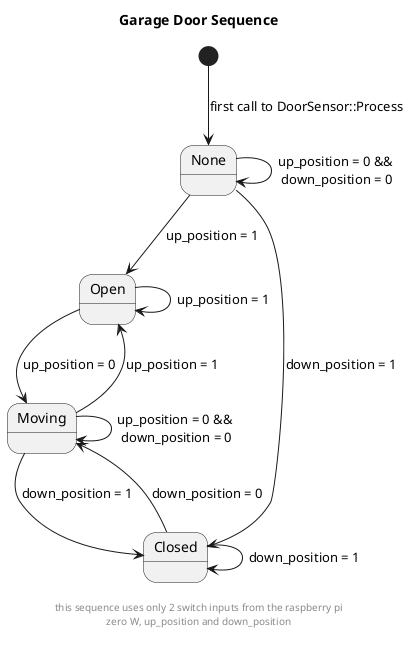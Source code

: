 ' plantuml diagram 
' author: Bennett Cook
' date: 7/18/2020
' desc: the uses only 2 switch inputs from the raspberry pi 
'        zero W, up_position and down_position
' ref: https://plantuml.com
' ref: https://plantuml.com/commons
' ref: https://plantuml-documentation.readthedocs.io/en/latest/

@startuml

title Garage Door Sequence

state "None" as  none
state "Open" as  open
state "Moving" as  moving
state "Closed" as  closed

'state "MovingToOpen" as  moving_to_open
'state "MovingToClose" as  moving_to_close
'state "NoChange" as  no_change

center footer  

 this sequence uses only 2 switch inputs from the raspberry pi 
 zero W, up_position and down_position

endfooter

[*] --> none : first call to DoorSensor::Process
none --> none : up_position = 0 &&\n down_position = 0
none --> open : up_position = 1
none --> closed : down_position = 1

/'
open --> open : up_position = 1
open --> moving_to_close : up_position = 0

moving_to_close --> moving_to_close : down_position = 0
moving_to_close --> closed : down_position = 1
moving_to_close --> open : up_position = 1

closed --> closed : down_position = 1
closed --> moving_to_open : down_position = 0

moving_to_open --> moving_to_open : up_position = 0
moving_to_open --> open : up_position = 1
moving_to_open --> closed : down_position = 1
'/

open --> open : up_position = 1
open --> moving : up_position = 0

moving --> moving : up_position = 0 &&\n down_position = 0
moving --> closed : down_position = 1
moving --> open : up_position = 1

closed --> closed : down_position = 1
closed --> moving : down_position = 0

@enduml
